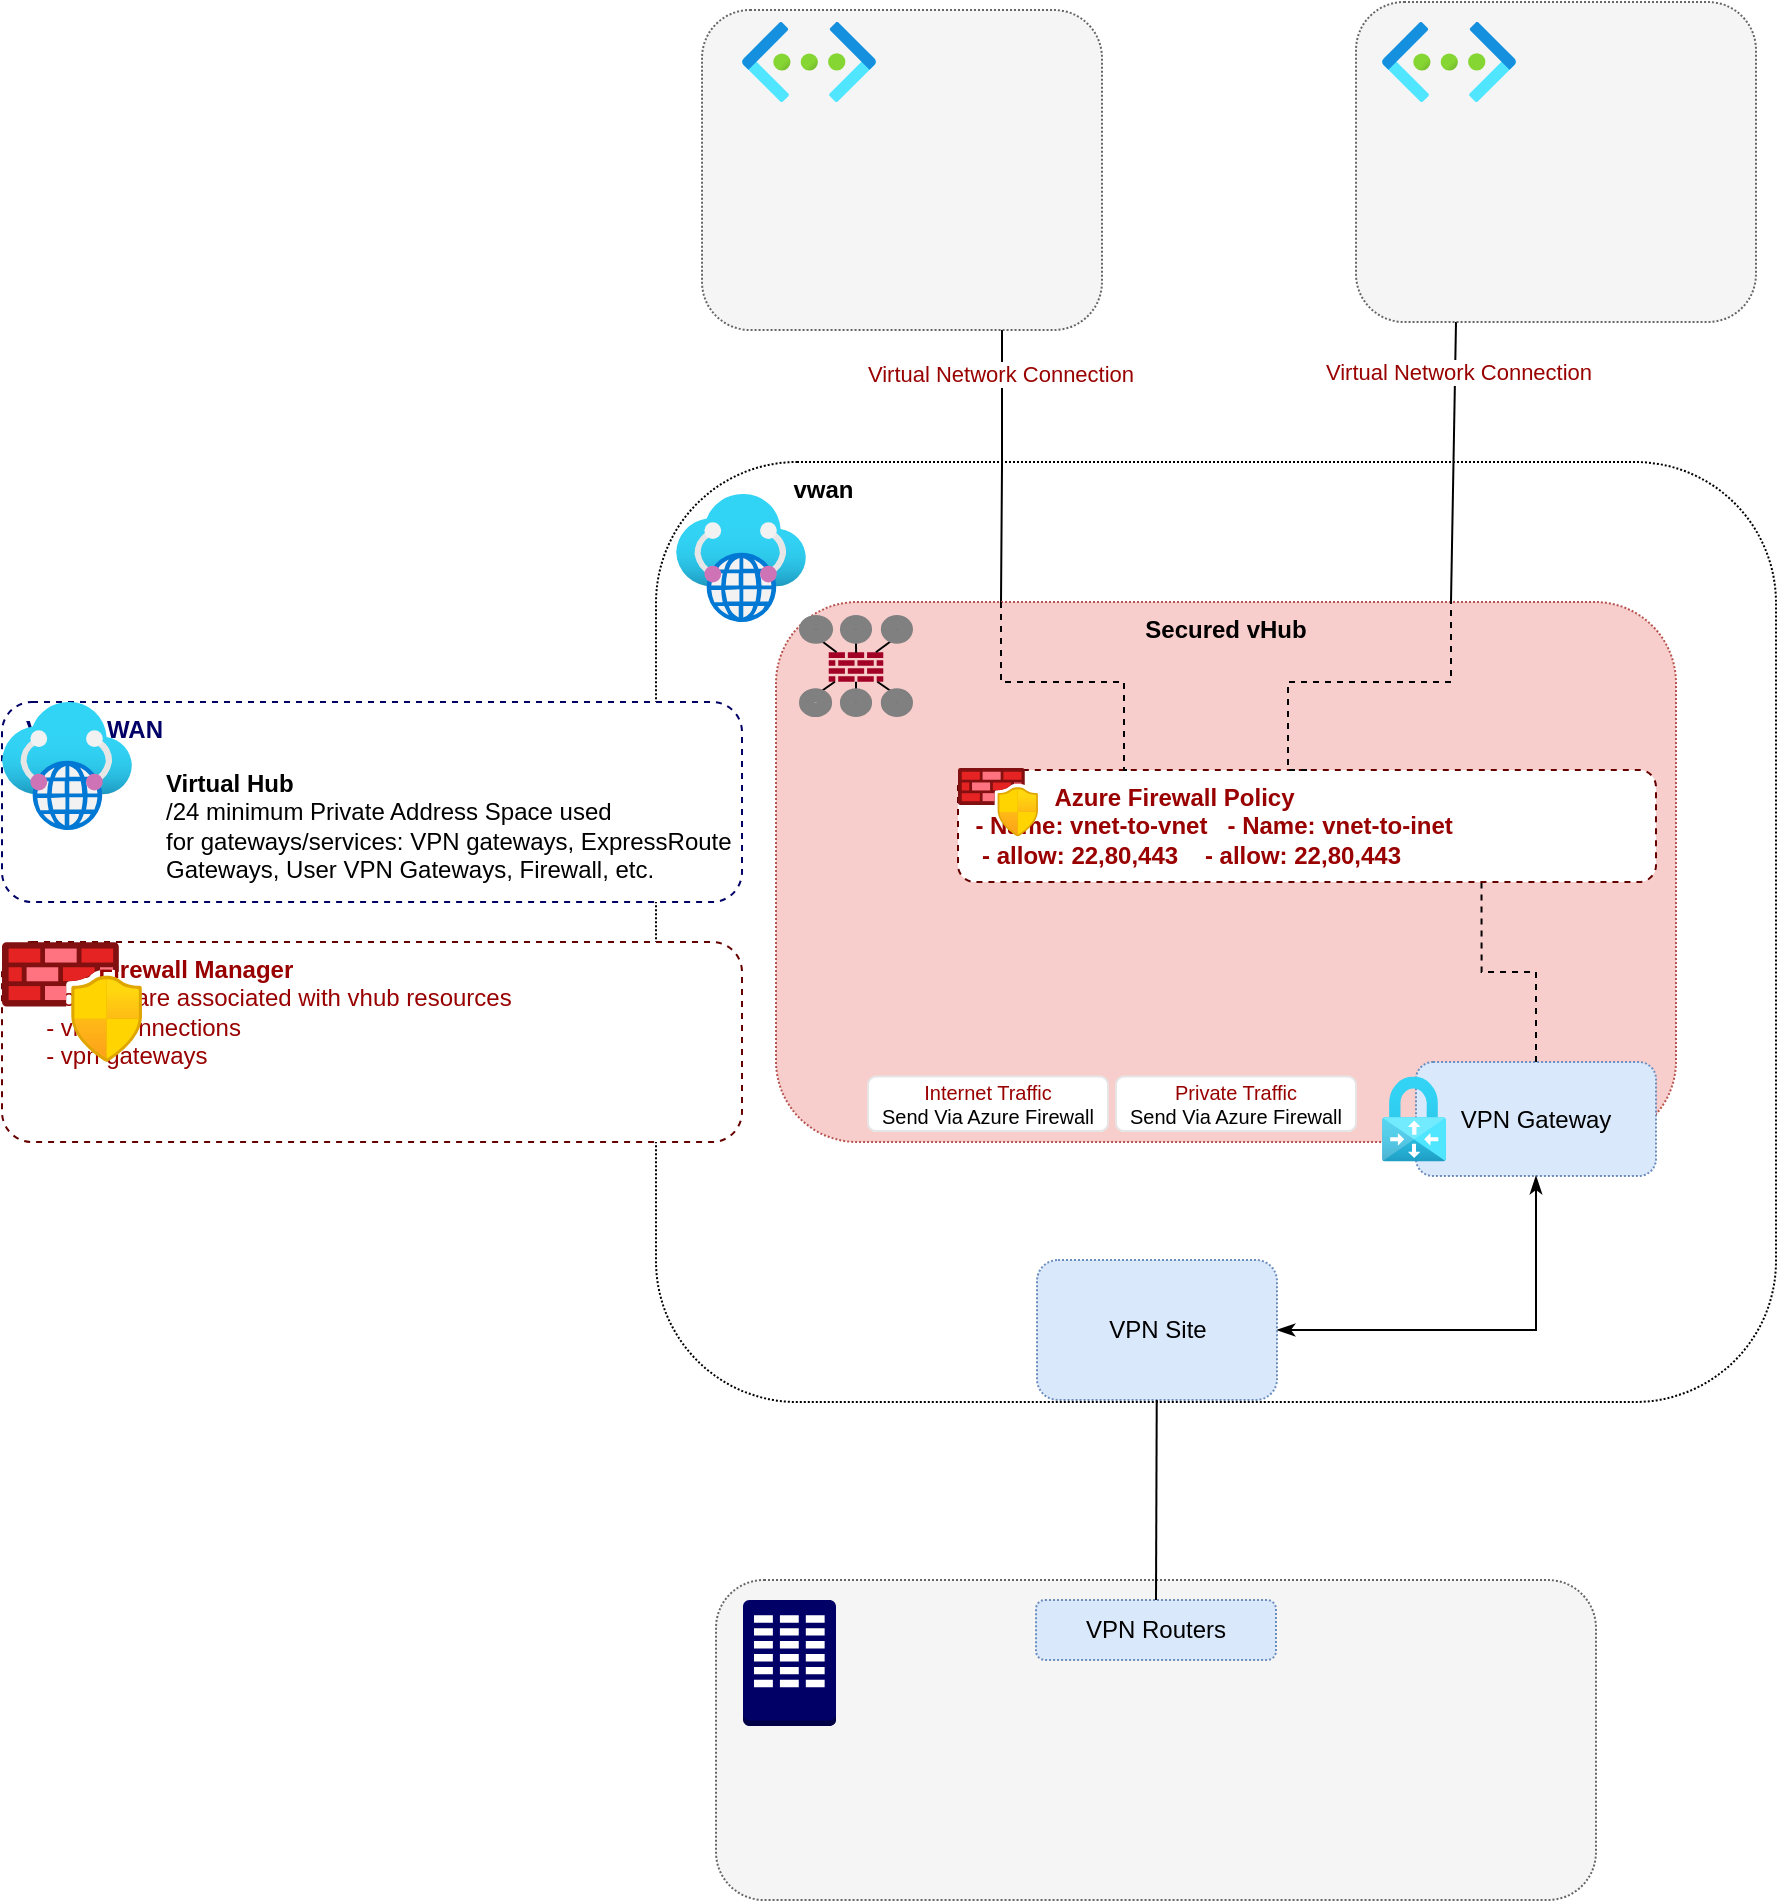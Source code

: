 <mxfile version="20.5.1" type="github">
  <diagram id="HmYkqwLpmuTKebb72D1v" name="Page-1">
    <mxGraphModel dx="1185" dy="723" grid="1" gridSize="10" guides="1" tooltips="1" connect="1" arrows="1" fold="1" page="1" pageScale="1" pageWidth="3600" pageHeight="2400" math="0" shadow="0">
      <root>
        <mxCell id="0" />
        <mxCell id="1" parent="0" />
        <mxCell id="Puc4vcn8dm9qU9cr8G19-11" value="&amp;nbsp; &amp;nbsp; &amp;nbsp; &amp;nbsp; &amp;nbsp; &amp;nbsp; &amp;nbsp; &amp;nbsp; &amp;nbsp; &amp;nbsp; &lt;b&gt;vwan&lt;/b&gt;" style="rounded=1;whiteSpace=wrap;html=1;dashed=1;dashPattern=1 1;verticalAlign=top;align=left;" parent="1" vertex="1">
          <mxGeometry x="1130" y="600" width="560" height="470" as="geometry" />
        </mxCell>
        <mxCell id="bEqPmZrcNUUvBmmKXze_-12" style="edgeStyle=orthogonalEdgeStyle;rounded=0;orthogonalLoop=1;jettySize=auto;html=1;exitX=0.75;exitY=1;exitDx=0;exitDy=0;entryX=0.25;entryY=0;entryDx=0;entryDy=0;fontColor=#990000;endArrow=none;endFill=0;" parent="1" source="Puc4vcn8dm9qU9cr8G19-7" target="Puc4vcn8dm9qU9cr8G19-12" edge="1">
          <mxGeometry relative="1" as="geometry" />
        </mxCell>
        <mxCell id="bEqPmZrcNUUvBmmKXze_-13" value="Virtual Network Connection" style="edgeLabel;html=1;align=center;verticalAlign=middle;resizable=0;points=[];fontColor=#990000;" parent="bEqPmZrcNUUvBmmKXze_-12" vertex="1" connectable="0">
          <mxGeometry x="-0.675" y="-1" relative="1" as="geometry">
            <mxPoint as="offset" />
          </mxGeometry>
        </mxCell>
        <mxCell id="Puc4vcn8dm9qU9cr8G19-7" value="" style="rounded=1;whiteSpace=wrap;html=1;dashed=1;dashPattern=1 1;fillColor=#f5f5f5;strokeColor=#666666;fontColor=#333333;" parent="1" vertex="1">
          <mxGeometry x="1153" y="374" width="200" height="160" as="geometry" />
        </mxCell>
        <mxCell id="Puc4vcn8dm9qU9cr8G19-10" value="" style="aspect=fixed;html=1;points=[];align=center;image;fontSize=12;image=img/lib/azure2/networking/Virtual_WANs.svg;dashed=1;dashPattern=1 1;fillColor=#FFD4D2;" parent="1" vertex="1">
          <mxGeometry x="1140" y="616" width="65" height="64" as="geometry" />
        </mxCell>
        <mxCell id="Puc4vcn8dm9qU9cr8G19-12" value="&lt;b&gt;Secured vHub&lt;/b&gt;" style="rounded=1;whiteSpace=wrap;html=1;dashed=1;dashPattern=1 1;fillColor=#f8cecc;strokeColor=#b85450;verticalAlign=top;" parent="1" vertex="1">
          <mxGeometry x="1190" y="670" width="450" height="270" as="geometry" />
        </mxCell>
        <mxCell id="bEqPmZrcNUUvBmmKXze_-18" style="edgeStyle=orthogonalEdgeStyle;rounded=0;orthogonalLoop=1;jettySize=auto;html=1;exitX=0.5;exitY=0;exitDx=0;exitDy=0;entryX=0.75;entryY=1;entryDx=0;entryDy=0;dashed=1;fontColor=#990000;endArrow=none;endFill=0;" parent="1" source="Puc4vcn8dm9qU9cr8G19-13" target="bEqPmZrcNUUvBmmKXze_-4" edge="1">
          <mxGeometry relative="1" as="geometry" />
        </mxCell>
        <mxCell id="Puc4vcn8dm9qU9cr8G19-13" value="VPN Gateway" style="rounded=1;whiteSpace=wrap;html=1;dashed=1;dashPattern=1 1;fillColor=#dae8fc;strokeColor=#6c8ebf;" parent="1" vertex="1">
          <mxGeometry x="1510" y="900" width="120" height="57" as="geometry" />
        </mxCell>
        <mxCell id="Puc4vcn8dm9qU9cr8G19-14" value="" style="aspect=fixed;html=1;points=[];align=center;image;fontSize=12;image=img/lib/azure2/networking/Virtual_Network_Gateways.svg;dashed=1;dashPattern=1 1;fillColor=#dae8fc;strokeColor=#6c8ebf;" parent="1" vertex="1">
          <mxGeometry x="1493" y="907.27" width="32" height="42.46" as="geometry" />
        </mxCell>
        <mxCell id="Puc4vcn8dm9qU9cr8G19-15" style="edgeStyle=orthogonalEdgeStyle;rounded=0;orthogonalLoop=1;jettySize=auto;html=1;exitX=0.5;exitY=1;exitDx=0;exitDy=0;" parent="1" edge="1">
          <mxGeometry relative="1" as="geometry">
            <mxPoint x="1410" y="1079" as="sourcePoint" />
            <mxPoint x="1410" y="1079" as="targetPoint" />
          </mxGeometry>
        </mxCell>
        <mxCell id="Puc4vcn8dm9qU9cr8G19-21" style="edgeStyle=orthogonalEdgeStyle;rounded=0;orthogonalLoop=1;jettySize=auto;html=1;fontSize=12;startArrow=classicThin;startFill=1;endArrow=classicThin;endFill=1;" parent="1" source="Puc4vcn8dm9qU9cr8G19-18" target="Puc4vcn8dm9qU9cr8G19-13" edge="1">
          <mxGeometry relative="1" as="geometry" />
        </mxCell>
        <mxCell id="Puc4vcn8dm9qU9cr8G19-18" value="VPN Site" style="rounded=1;whiteSpace=wrap;html=1;dashed=1;dashPattern=1 1;fillColor=#dae8fc;strokeColor=#6c8ebf;" parent="1" vertex="1">
          <mxGeometry x="1320.5" y="999" width="120" height="70" as="geometry" />
        </mxCell>
        <mxCell id="7EZMF6Ofp1-uIwZRk67G-23" value="" style="group" parent="1" vertex="1" connectable="0">
          <mxGeometry x="1205" y="680" width="50.0" height="44" as="geometry" />
        </mxCell>
        <mxCell id="7EZMF6Ofp1-uIwZRk67G-5" value="" style="verticalLabelPosition=bottom;sketch=0;html=1;fillColor=#a20025;strokeColor=#6F0000;verticalAlign=top;pointerEvents=1;align=center;shape=mxgraph.cisco_safe.security_icons.firewall;strokeWidth=7;fontColor=#ffffff;gradientColor=none;" parent="7EZMF6Ofp1-uIwZRk67G-23" vertex="1">
          <mxGeometry x="11.364" y="15.158" width="27.273" height="14.737" as="geometry" />
        </mxCell>
        <mxCell id="7EZMF6Ofp1-uIwZRk67G-21" style="edgeStyle=none;rounded=0;orthogonalLoop=1;jettySize=auto;html=1;entryX=0.501;entryY=0.018;entryDx=0;entryDy=0;entryPerimeter=0;endArrow=none;endFill=0;" parent="7EZMF6Ofp1-uIwZRk67G-23" source="7EZMF6Ofp1-uIwZRk67G-6" target="7EZMF6Ofp1-uIwZRk67G-5" edge="1">
          <mxGeometry relative="1" as="geometry" />
        </mxCell>
        <mxCell id="7EZMF6Ofp1-uIwZRk67G-18" style="edgeStyle=none;rounded=0;orthogonalLoop=1;jettySize=auto;html=1;entryX=0.5;entryY=1;entryDx=0;entryDy=0;endArrow=none;endFill=0;" parent="7EZMF6Ofp1-uIwZRk67G-23" source="7EZMF6Ofp1-uIwZRk67G-5" target="7EZMF6Ofp1-uIwZRk67G-8" edge="1">
          <mxGeometry relative="1" as="geometry" />
        </mxCell>
        <mxCell id="7EZMF6Ofp1-uIwZRk67G-19" style="edgeStyle=none;rounded=0;orthogonalLoop=1;jettySize=auto;html=1;entryX=0.5;entryY=1;entryDx=0;entryDy=0;endArrow=none;endFill=0;" parent="7EZMF6Ofp1-uIwZRk67G-23" source="7EZMF6Ofp1-uIwZRk67G-5" target="7EZMF6Ofp1-uIwZRk67G-10" edge="1">
          <mxGeometry relative="1" as="geometry" />
        </mxCell>
        <mxCell id="7EZMF6Ofp1-uIwZRk67G-15" style="edgeStyle=none;rounded=0;orthogonalLoop=1;jettySize=auto;html=1;entryX=0.5;entryY=0;entryDx=0;entryDy=0;endArrow=none;endFill=0;" parent="7EZMF6Ofp1-uIwZRk67G-23" source="7EZMF6Ofp1-uIwZRk67G-5" target="7EZMF6Ofp1-uIwZRk67G-12" edge="1">
          <mxGeometry relative="1" as="geometry" />
        </mxCell>
        <mxCell id="7EZMF6Ofp1-uIwZRk67G-16" style="edgeStyle=none;rounded=0;orthogonalLoop=1;jettySize=auto;html=1;entryX=0.5;entryY=0;entryDx=0;entryDy=0;endArrow=none;endFill=0;" parent="7EZMF6Ofp1-uIwZRk67G-23" source="7EZMF6Ofp1-uIwZRk67G-5" target="7EZMF6Ofp1-uIwZRk67G-13" edge="1">
          <mxGeometry relative="1" as="geometry" />
        </mxCell>
        <mxCell id="7EZMF6Ofp1-uIwZRk67G-17" style="edgeStyle=none;rounded=0;orthogonalLoop=1;jettySize=auto;html=1;entryX=0.5;entryY=0;entryDx=0;entryDy=0;endArrow=none;endFill=0;" parent="7EZMF6Ofp1-uIwZRk67G-23" source="7EZMF6Ofp1-uIwZRk67G-5" target="7EZMF6Ofp1-uIwZRk67G-14" edge="1">
          <mxGeometry relative="1" as="geometry" />
        </mxCell>
        <mxCell id="7EZMF6Ofp1-uIwZRk67G-12" value="" style="ellipse;whiteSpace=wrap;html=1;verticalAlign=top;fillColor=#647687;strokeColor=#808080;fontColor=#ffffff;sketch=0;strokeWidth=7;" parent="7EZMF6Ofp1-uIwZRk67G-23" vertex="1">
          <mxGeometry x="20.455" y="36.632" width="9.091" height="7.368" as="geometry" />
        </mxCell>
        <mxCell id="7EZMF6Ofp1-uIwZRk67G-13" value="" style="ellipse;whiteSpace=wrap;html=1;verticalAlign=top;fillColor=#647687;strokeColor=#808080;fontColor=#ffffff;sketch=0;strokeWidth=7;" parent="7EZMF6Ofp1-uIwZRk67G-23" vertex="1">
          <mxGeometry x="40.909" y="36.632" width="9.091" height="7.368" as="geometry" />
        </mxCell>
        <mxCell id="7EZMF6Ofp1-uIwZRk67G-14" value="" style="ellipse;whiteSpace=wrap;html=1;verticalAlign=top;fillColor=#B3B3B3;strokeColor=#808080;fontColor=#ffffff;sketch=0;strokeWidth=7;" parent="7EZMF6Ofp1-uIwZRk67G-23" vertex="1">
          <mxGeometry y="36.632" width="9.573" height="7.368" as="geometry" />
        </mxCell>
        <mxCell id="7EZMF6Ofp1-uIwZRk67G-6" value="" style="ellipse;whiteSpace=wrap;html=1;verticalAlign=top;fillColor=#647687;strokeColor=#808080;fontColor=#ffffff;sketch=0;strokeWidth=7;" parent="7EZMF6Ofp1-uIwZRk67G-23" vertex="1">
          <mxGeometry x="20.455" width="9.091" height="7.368" as="geometry" />
        </mxCell>
        <mxCell id="7EZMF6Ofp1-uIwZRk67G-8" value="" style="ellipse;whiteSpace=wrap;html=1;verticalAlign=top;fillColor=#647687;strokeColor=#808080;fontColor=#ffffff;sketch=0;strokeWidth=7;" parent="7EZMF6Ofp1-uIwZRk67G-23" vertex="1">
          <mxGeometry x="40.909" width="9.091" height="7.368" as="geometry" />
        </mxCell>
        <mxCell id="7EZMF6Ofp1-uIwZRk67G-10" value="" style="ellipse;whiteSpace=wrap;html=1;verticalAlign=top;fillColor=#647687;strokeColor=#808080;fontColor=#ffffff;sketch=0;strokeWidth=7;" parent="7EZMF6Ofp1-uIwZRk67G-23" vertex="1">
          <mxGeometry width="10.055" height="7.368" as="geometry" />
        </mxCell>
        <mxCell id="Puc4vcn8dm9qU9cr8G19-3" value="" style="aspect=fixed;html=1;points=[];align=center;image;fontSize=12;image=img/lib/azure2/networking/Virtual_Networks.svg;" parent="1" vertex="1">
          <mxGeometry x="1173" y="380" width="67" height="40" as="geometry" />
        </mxCell>
        <mxCell id="7EZMF6Ofp1-uIwZRk67G-26" style="edgeStyle=none;rounded=0;orthogonalLoop=1;jettySize=auto;html=1;exitX=0.25;exitY=1;exitDx=0;exitDy=0;entryX=0.75;entryY=0;entryDx=0;entryDy=0;endArrow=none;endFill=0;" parent="1" source="7EZMF6Ofp1-uIwZRk67G-24" target="Puc4vcn8dm9qU9cr8G19-12" edge="1">
          <mxGeometry relative="1" as="geometry" />
        </mxCell>
        <mxCell id="bEqPmZrcNUUvBmmKXze_-11" value="Virtual Network Connection" style="edgeLabel;html=1;align=center;verticalAlign=middle;resizable=0;points=[];fontColor=#990000;" parent="7EZMF6Ofp1-uIwZRk67G-26" vertex="1" connectable="0">
          <mxGeometry x="-0.643" y="1" relative="1" as="geometry">
            <mxPoint as="offset" />
          </mxGeometry>
        </mxCell>
        <mxCell id="7EZMF6Ofp1-uIwZRk67G-24" value="" style="rounded=1;whiteSpace=wrap;html=1;dashed=1;dashPattern=1 1;fillColor=#f5f5f5;strokeColor=#666666;fontColor=#333333;" parent="1" vertex="1">
          <mxGeometry x="1480" y="370" width="200" height="160" as="geometry" />
        </mxCell>
        <mxCell id="7EZMF6Ofp1-uIwZRk67G-25" value="" style="aspect=fixed;html=1;points=[];align=center;image;fontSize=12;image=img/lib/azure2/networking/Virtual_Networks.svg;" parent="1" vertex="1">
          <mxGeometry x="1493" y="380" width="67" height="40" as="geometry" />
        </mxCell>
        <mxCell id="7EZMF6Ofp1-uIwZRk67G-28" value="" style="rounded=1;whiteSpace=wrap;html=1;dashed=1;dashPattern=1 1;fillColor=#f5f5f5;strokeColor=#666666;fontColor=#333333;" parent="1" vertex="1">
          <mxGeometry x="1160" y="1159" width="440" height="160" as="geometry" />
        </mxCell>
        <mxCell id="7EZMF6Ofp1-uIwZRk67G-27" value="" style="outlineConnect=0;dashed=0;verticalLabelPosition=bottom;verticalAlign=top;align=center;html=1;shape=mxgraph.aws3.corporate_data_center;fillColor=#000066;gradientColor=none;strokeColor=#808080;strokeWidth=7;" parent="1" vertex="1">
          <mxGeometry x="1173.5" y="1169" width="46.5" height="63" as="geometry" />
        </mxCell>
        <mxCell id="7EZMF6Ofp1-uIwZRk67G-30" value="VPN Routers" style="rounded=1;whiteSpace=wrap;html=1;dashed=1;dashPattern=1 1;fillColor=#dae8fc;strokeColor=#6c8ebf;" parent="1" vertex="1">
          <mxGeometry x="1320" y="1169" width="120" height="30" as="geometry" />
        </mxCell>
        <mxCell id="7EZMF6Ofp1-uIwZRk67G-29" style="edgeStyle=none;rounded=0;orthogonalLoop=1;jettySize=auto;html=1;entryX=0.5;entryY=0;entryDx=0;entryDy=0;startArrow=none;startFill=0;endArrow=none;endFill=0;" parent="1" source="Puc4vcn8dm9qU9cr8G19-18" target="7EZMF6Ofp1-uIwZRk67G-30" edge="1">
          <mxGeometry relative="1" as="geometry" />
        </mxCell>
        <mxCell id="bEqPmZrcNUUvBmmKXze_-4" value="&lt;b&gt;&lt;font color=&quot;#990000&quot;&gt;&amp;nbsp; &amp;nbsp; &amp;nbsp; &amp;nbsp; &amp;nbsp; &amp;nbsp; &amp;nbsp;&lt;span style=&quot;&quot;&gt; &lt;/span&gt;Azure Firewall Policy&lt;br&gt;&lt;span style=&quot;&quot;&gt; &lt;/span&gt;&lt;span style=&quot;&quot;&gt; &lt;/span&gt;&lt;span style=&quot;&quot;&gt; &lt;span style=&quot;&quot;&gt; &lt;/span&gt;&lt;/span&gt;&lt;span style=&quot;white-space: pre;&quot;&gt; &lt;/span&gt;&lt;span style=&quot;white-space: pre;&quot;&gt; &lt;/span&gt;- Name: vnet-to-vnet&lt;span style=&quot;&quot;&gt; &lt;span style=&quot;white-space: pre;&quot;&gt; &lt;/span&gt;&lt;/span&gt;&lt;span style=&quot;&quot;&gt; &lt;/span&gt;- Name: vnet-to-inet&lt;br&gt;&lt;span style=&quot;&quot;&gt; &lt;/span&gt;&lt;span style=&quot;&quot;&gt; &lt;/span&gt;&lt;span style=&quot;&quot;&gt; &lt;/span&gt;&lt;span style=&quot;&quot;&gt; &lt;/span&gt;&lt;span style=&quot;&quot;&gt; &lt;/span&gt;&lt;span style=&quot;&quot;&gt; &lt;/span&gt;&lt;span style=&quot;white-space: pre;&quot;&gt; &lt;/span&gt;&lt;span style=&quot;white-space: pre;&quot;&gt; &lt;/span&gt;&lt;span style=&quot;white-space: pre;&quot;&gt; &lt;/span&gt;- allow: 22,80,443&lt;/font&gt;&lt;/b&gt;&lt;b&gt;&lt;font color=&quot;#990000&quot;&gt;&lt;span style=&quot;&quot;&gt; &lt;span style=&quot;white-space: pre;&quot;&gt; &lt;/span&gt;&lt;span style=&quot;white-space: pre;&quot;&gt; &lt;/span&gt;&lt;/span&gt;&lt;span style=&quot;&quot;&gt; &lt;/span&gt;&lt;span style=&quot;&quot;&gt; &lt;/span&gt;- allow: 22,80,443&lt;/font&gt;&lt;/b&gt;&lt;b&gt;&lt;font color=&quot;#990000&quot;&gt;&lt;br&gt;&lt;br&gt;&lt;/font&gt;&lt;/b&gt;" style="rounded=1;whiteSpace=wrap;html=1;dashed=1;strokeColor=#660000;verticalAlign=top;align=left;" parent="1" vertex="1">
          <mxGeometry x="1281" y="754" width="349" height="56" as="geometry" />
        </mxCell>
        <mxCell id="bEqPmZrcNUUvBmmKXze_-3" value="" style="aspect=fixed;html=1;points=[];align=center;image;fontSize=12;image=img/lib/azure2/networking/Azure_Firewall_Manager.svg;dashed=1;strokeColor=#808080;" parent="1" vertex="1">
          <mxGeometry x="1281" y="753" width="40" height="34.29" as="geometry" />
        </mxCell>
        <mxCell id="bEqPmZrcNUUvBmmKXze_-15" style="edgeStyle=orthogonalEdgeStyle;rounded=0;orthogonalLoop=1;jettySize=auto;html=1;exitX=0.25;exitY=0;exitDx=0;exitDy=0;entryX=0.25;entryY=0;entryDx=0;entryDy=0;dashed=1;fontColor=#990000;endArrow=none;endFill=0;" parent="1" source="Puc4vcn8dm9qU9cr8G19-12" target="bEqPmZrcNUUvBmmKXze_-4" edge="1">
          <mxGeometry relative="1" as="geometry">
            <Array as="points">
              <mxPoint x="1303" y="710" />
              <mxPoint x="1364" y="710" />
            </Array>
          </mxGeometry>
        </mxCell>
        <mxCell id="bEqPmZrcNUUvBmmKXze_-17" style="edgeStyle=orthogonalEdgeStyle;rounded=0;orthogonalLoop=1;jettySize=auto;html=1;exitX=0.5;exitY=0;exitDx=0;exitDy=0;entryX=0.75;entryY=0;entryDx=0;entryDy=0;dashed=1;fontColor=#990000;endArrow=none;endFill=0;" parent="1" source="bEqPmZrcNUUvBmmKXze_-4" target="Puc4vcn8dm9qU9cr8G19-12" edge="1">
          <mxGeometry relative="1" as="geometry">
            <Array as="points">
              <mxPoint x="1446" y="710" />
              <mxPoint x="1528" y="710" />
            </Array>
          </mxGeometry>
        </mxCell>
        <mxCell id="bEqPmZrcNUUvBmmKXze_-22" value="&lt;font style=&quot;&quot; color=&quot;#990000&quot;&gt;&lt;span style=&quot;font-weight: bold; white-space: pre;&quot;&gt;&lt;span style=&quot;white-space: pre;&quot;&gt;	&lt;span style=&quot;white-space: pre;&quot;&gt;	&lt;/span&gt;&lt;span style=&quot;white-space: pre;&quot;&gt;	&lt;/span&gt;&lt;/span&gt;&lt;/span&gt;&lt;b&gt;Azure Firewall Manager&lt;/b&gt;&lt;br&gt;&lt;span style=&quot;font-weight: bold; white-space: pre;&quot;&gt; &lt;/span&gt;&lt;span style=&quot;white-space: pre;&quot;&gt;&lt;b&gt; &lt;/b&gt;&lt;span style=&quot;font-weight: bold; white-space: pre;&quot;&gt; &lt;span style=&quot;white-space: pre;&quot;&gt;	&lt;/span&gt;&lt;span style=&quot;white-space: pre;&quot;&gt;	&lt;/span&gt;&lt;span style=&quot;white-space: pre;&quot;&gt;	&lt;/span&gt;&lt;/span&gt;&lt;/span&gt;Policies are associated with vhub resources&lt;br&gt;&lt;span style=&quot;white-space: pre;&quot;&gt; &lt;/span&gt;&lt;span style=&quot;white-space: pre;&quot;&gt; &lt;/span&gt;&lt;span style=&quot;white-space: pre;&quot;&gt; &lt;span style=&quot;white-space: pre;&quot;&gt;	&lt;/span&gt;&lt;span style=&quot;white-space: pre;&quot;&gt;	&lt;/span&gt;&lt;span style=&quot;white-space: pre;&quot;&gt;	&lt;/span&gt;&lt;/span&gt;- vnet connections&lt;br&gt;&lt;span style=&quot;white-space: pre;&quot;&gt; &lt;/span&gt;&lt;span style=&quot;white-space: pre;&quot;&gt; &lt;/span&gt;&lt;span style=&quot;white-space: pre;&quot;&gt; &lt;span style=&quot;white-space: pre;&quot;&gt;	&lt;/span&gt;&lt;span style=&quot;white-space: pre;&quot;&gt;	&lt;/span&gt;&lt;span style=&quot;white-space: pre;&quot;&gt;	&lt;/span&gt;&lt;/span&gt;- vpn gateways&lt;br&gt;&lt;/font&gt;" style="rounded=1;whiteSpace=wrap;html=1;dashed=1;strokeColor=#660000;verticalAlign=top;align=left;" parent="1" vertex="1">
          <mxGeometry x="803" y="840" width="370" height="100" as="geometry" />
        </mxCell>
        <mxCell id="bEqPmZrcNUUvBmmKXze_-19" value="" style="aspect=fixed;html=1;points=[];align=center;image;fontSize=12;image=img/lib/azure2/networking/Azure_Firewall_Manager.svg;dashed=1;strokeColor=#660000;fontColor=#990000;" parent="1" vertex="1">
          <mxGeometry x="803" y="840" width="70" height="60" as="geometry" />
        </mxCell>
        <mxCell id="bEqPmZrcNUUvBmmKXze_-23" value="&lt;font color=&quot;#000066&quot;&gt;&lt;span style=&quot;font-weight: bold; white-space: pre;&quot;&gt; &lt;/span&gt;&lt;span style=&quot;font-weight: bold; white-space: pre;&quot;&gt; &lt;/span&gt;&lt;span style=&quot;font-weight: bold; white-space: pre;&quot;&gt; &lt;/span&gt;&lt;b style=&quot;&quot;&gt;Virtual WAN&lt;/b&gt;&lt;/font&gt;" style="rounded=1;whiteSpace=wrap;html=1;dashed=1;strokeColor=#000066;verticalAlign=top;align=left;" parent="1" vertex="1">
          <mxGeometry x="803" y="720" width="370" height="100" as="geometry" />
        </mxCell>
        <mxCell id="bEqPmZrcNUUvBmmKXze_-1" value="&lt;div&gt;&lt;b&gt;Virtual Hub&lt;/b&gt; &lt;br&gt;/24 minimum Private Address Space&amp;nbsp;&lt;span style=&quot;background-color: initial;&quot;&gt;used for&amp;nbsp;&lt;/span&gt;&lt;span style=&quot;background-color: initial;&quot;&gt;gateways/services:&amp;nbsp;&lt;/span&gt;&lt;span style=&quot;background-color: initial;&quot;&gt;VPN gateways, ExpressRoute G&lt;/span&gt;&lt;span style=&quot;background-color: initial;&quot;&gt;ateways, User VPN Gateways, Firewall, etc.&lt;/span&gt;&lt;/div&gt;" style="text;html=1;strokeColor=none;fillColor=none;align=left;verticalAlign=middle;whiteSpace=wrap;rounded=0;dashed=1;" parent="1" vertex="1">
          <mxGeometry x="883" y="754" width="290" height="56" as="geometry" />
        </mxCell>
        <mxCell id="bEqPmZrcNUUvBmmKXze_-21" value="" style="aspect=fixed;html=1;points=[];align=center;image;fontSize=12;image=img/lib/azure2/networking/Virtual_WANs.svg;dashed=1;dashPattern=1 1;fillColor=#FFD4D2;" parent="1" vertex="1">
          <mxGeometry x="803" y="720" width="65" height="64" as="geometry" />
        </mxCell>
        <mxCell id="bEqPmZrcNUUvBmmKXze_-24" value="&lt;span style=&quot;font-size: 10px;&quot;&gt;&lt;font color=&quot;#990000&quot; style=&quot;font-size: 10px;&quot;&gt;Internet Traffic&lt;br style=&quot;font-size: 10px;&quot;&gt;&lt;/font&gt;Send Via Azure Firewall&lt;/span&gt;" style="rounded=1;whiteSpace=wrap;html=1;strokeColor=#E6E6E6;verticalAlign=middle;align=center;fontSize=10;fillColor=default;" parent="1" vertex="1">
          <mxGeometry x="1236" y="907.27" width="120" height="27.27" as="geometry" />
        </mxCell>
        <mxCell id="bEqPmZrcNUUvBmmKXze_-26" value="&lt;span style=&quot;font-size: 10px;&quot;&gt;&lt;font color=&quot;#990000&quot; style=&quot;font-size: 10px;&quot;&gt;Private Traffic&lt;/font&gt;&lt;span style=&quot;color: rgb(153, 0, 0); font-size: 10px;&quot;&gt; &lt;/span&gt;&lt;br style=&quot;font-size: 10px;&quot;&gt;&lt;/span&gt;&lt;span style=&quot;font-size: 10px;&quot;&gt;Send Via Azure Firewall&lt;/span&gt;" style="rounded=1;whiteSpace=wrap;html=1;strokeColor=#E6E6E6;verticalAlign=middle;align=center;fontSize=10;fillColor=default;" parent="1" vertex="1">
          <mxGeometry x="1360" y="907.27" width="120" height="27.27" as="geometry" />
        </mxCell>
      </root>
    </mxGraphModel>
  </diagram>
</mxfile>
